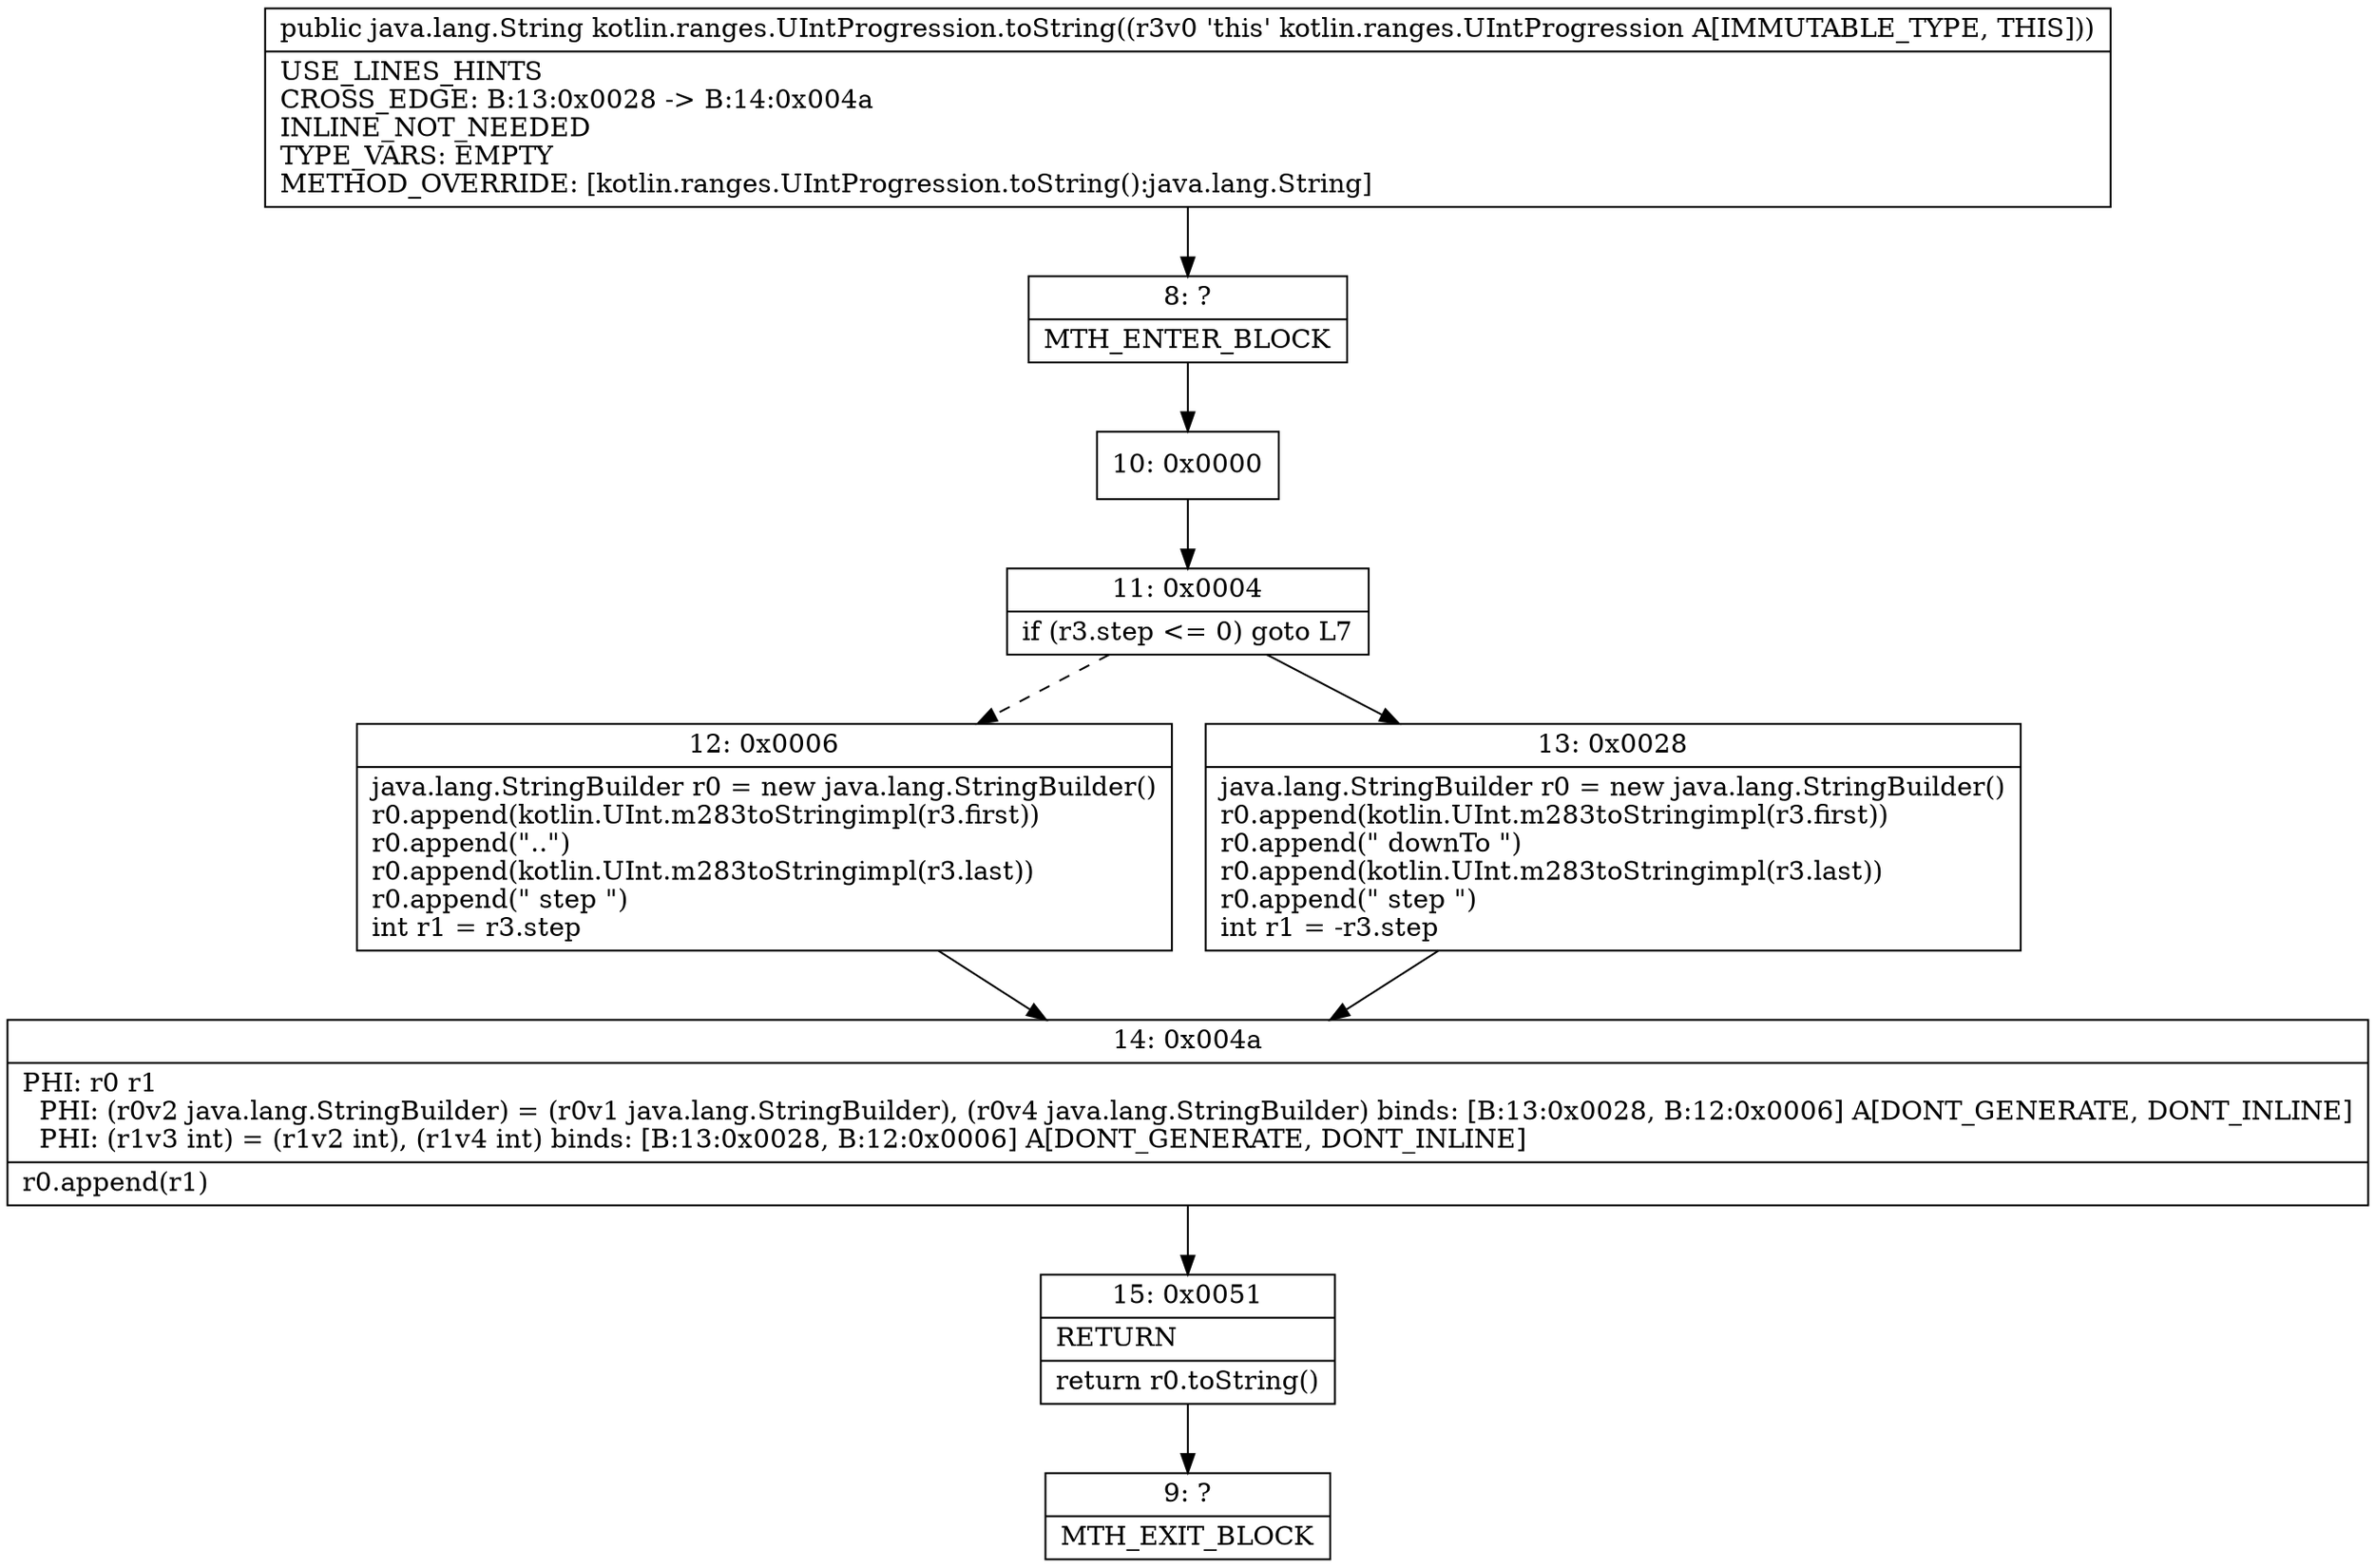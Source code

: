 digraph "CFG forkotlin.ranges.UIntProgression.toString()Ljava\/lang\/String;" {
Node_8 [shape=record,label="{8\:\ ?|MTH_ENTER_BLOCK\l}"];
Node_10 [shape=record,label="{10\:\ 0x0000}"];
Node_11 [shape=record,label="{11\:\ 0x0004|if (r3.step \<= 0) goto L7\l}"];
Node_12 [shape=record,label="{12\:\ 0x0006|java.lang.StringBuilder r0 = new java.lang.StringBuilder()\lr0.append(kotlin.UInt.m283toStringimpl(r3.first))\lr0.append(\"..\")\lr0.append(kotlin.UInt.m283toStringimpl(r3.last))\lr0.append(\" step \")\lint r1 = r3.step\l}"];
Node_14 [shape=record,label="{14\:\ 0x004a|PHI: r0 r1 \l  PHI: (r0v2 java.lang.StringBuilder) = (r0v1 java.lang.StringBuilder), (r0v4 java.lang.StringBuilder) binds: [B:13:0x0028, B:12:0x0006] A[DONT_GENERATE, DONT_INLINE]\l  PHI: (r1v3 int) = (r1v2 int), (r1v4 int) binds: [B:13:0x0028, B:12:0x0006] A[DONT_GENERATE, DONT_INLINE]\l|r0.append(r1)\l}"];
Node_15 [shape=record,label="{15\:\ 0x0051|RETURN\l|return r0.toString()\l}"];
Node_9 [shape=record,label="{9\:\ ?|MTH_EXIT_BLOCK\l}"];
Node_13 [shape=record,label="{13\:\ 0x0028|java.lang.StringBuilder r0 = new java.lang.StringBuilder()\lr0.append(kotlin.UInt.m283toStringimpl(r3.first))\lr0.append(\" downTo \")\lr0.append(kotlin.UInt.m283toStringimpl(r3.last))\lr0.append(\" step \")\lint r1 = \-r3.step\l}"];
MethodNode[shape=record,label="{public java.lang.String kotlin.ranges.UIntProgression.toString((r3v0 'this' kotlin.ranges.UIntProgression A[IMMUTABLE_TYPE, THIS]))  | USE_LINES_HINTS\lCROSS_EDGE: B:13:0x0028 \-\> B:14:0x004a\lINLINE_NOT_NEEDED\lTYPE_VARS: EMPTY\lMETHOD_OVERRIDE: [kotlin.ranges.UIntProgression.toString():java.lang.String]\l}"];
MethodNode -> Node_8;Node_8 -> Node_10;
Node_10 -> Node_11;
Node_11 -> Node_12[style=dashed];
Node_11 -> Node_13;
Node_12 -> Node_14;
Node_14 -> Node_15;
Node_15 -> Node_9;
Node_13 -> Node_14;
}

